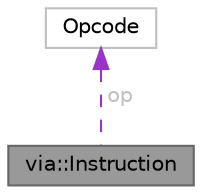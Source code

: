 digraph "via::Instruction"
{
 // LATEX_PDF_SIZE
  bgcolor="transparent";
  edge [fontname=Helvetica,fontsize=10,labelfontname=Helvetica,labelfontsize=10];
  node [fontname=Helvetica,fontsize=10,shape=box,height=0.2,width=0.4];
  Node1 [id="Node000001",label="via::Instruction",height=0.2,width=0.4,color="gray40", fillcolor="grey60", style="filled", fontcolor="black",tooltip="Represents a single VM instruction in the Via bytecode format."];
  Node2 -> Node1 [id="edge1_Node000001_Node000002",dir="back",color="darkorchid3",style="dashed",tooltip=" ",label=" op",fontcolor="grey" ];
  Node2 [id="Node000002",label="Opcode",height=0.2,width=0.4,color="grey75", fillcolor="white", style="filled",tooltip=" "];
}
